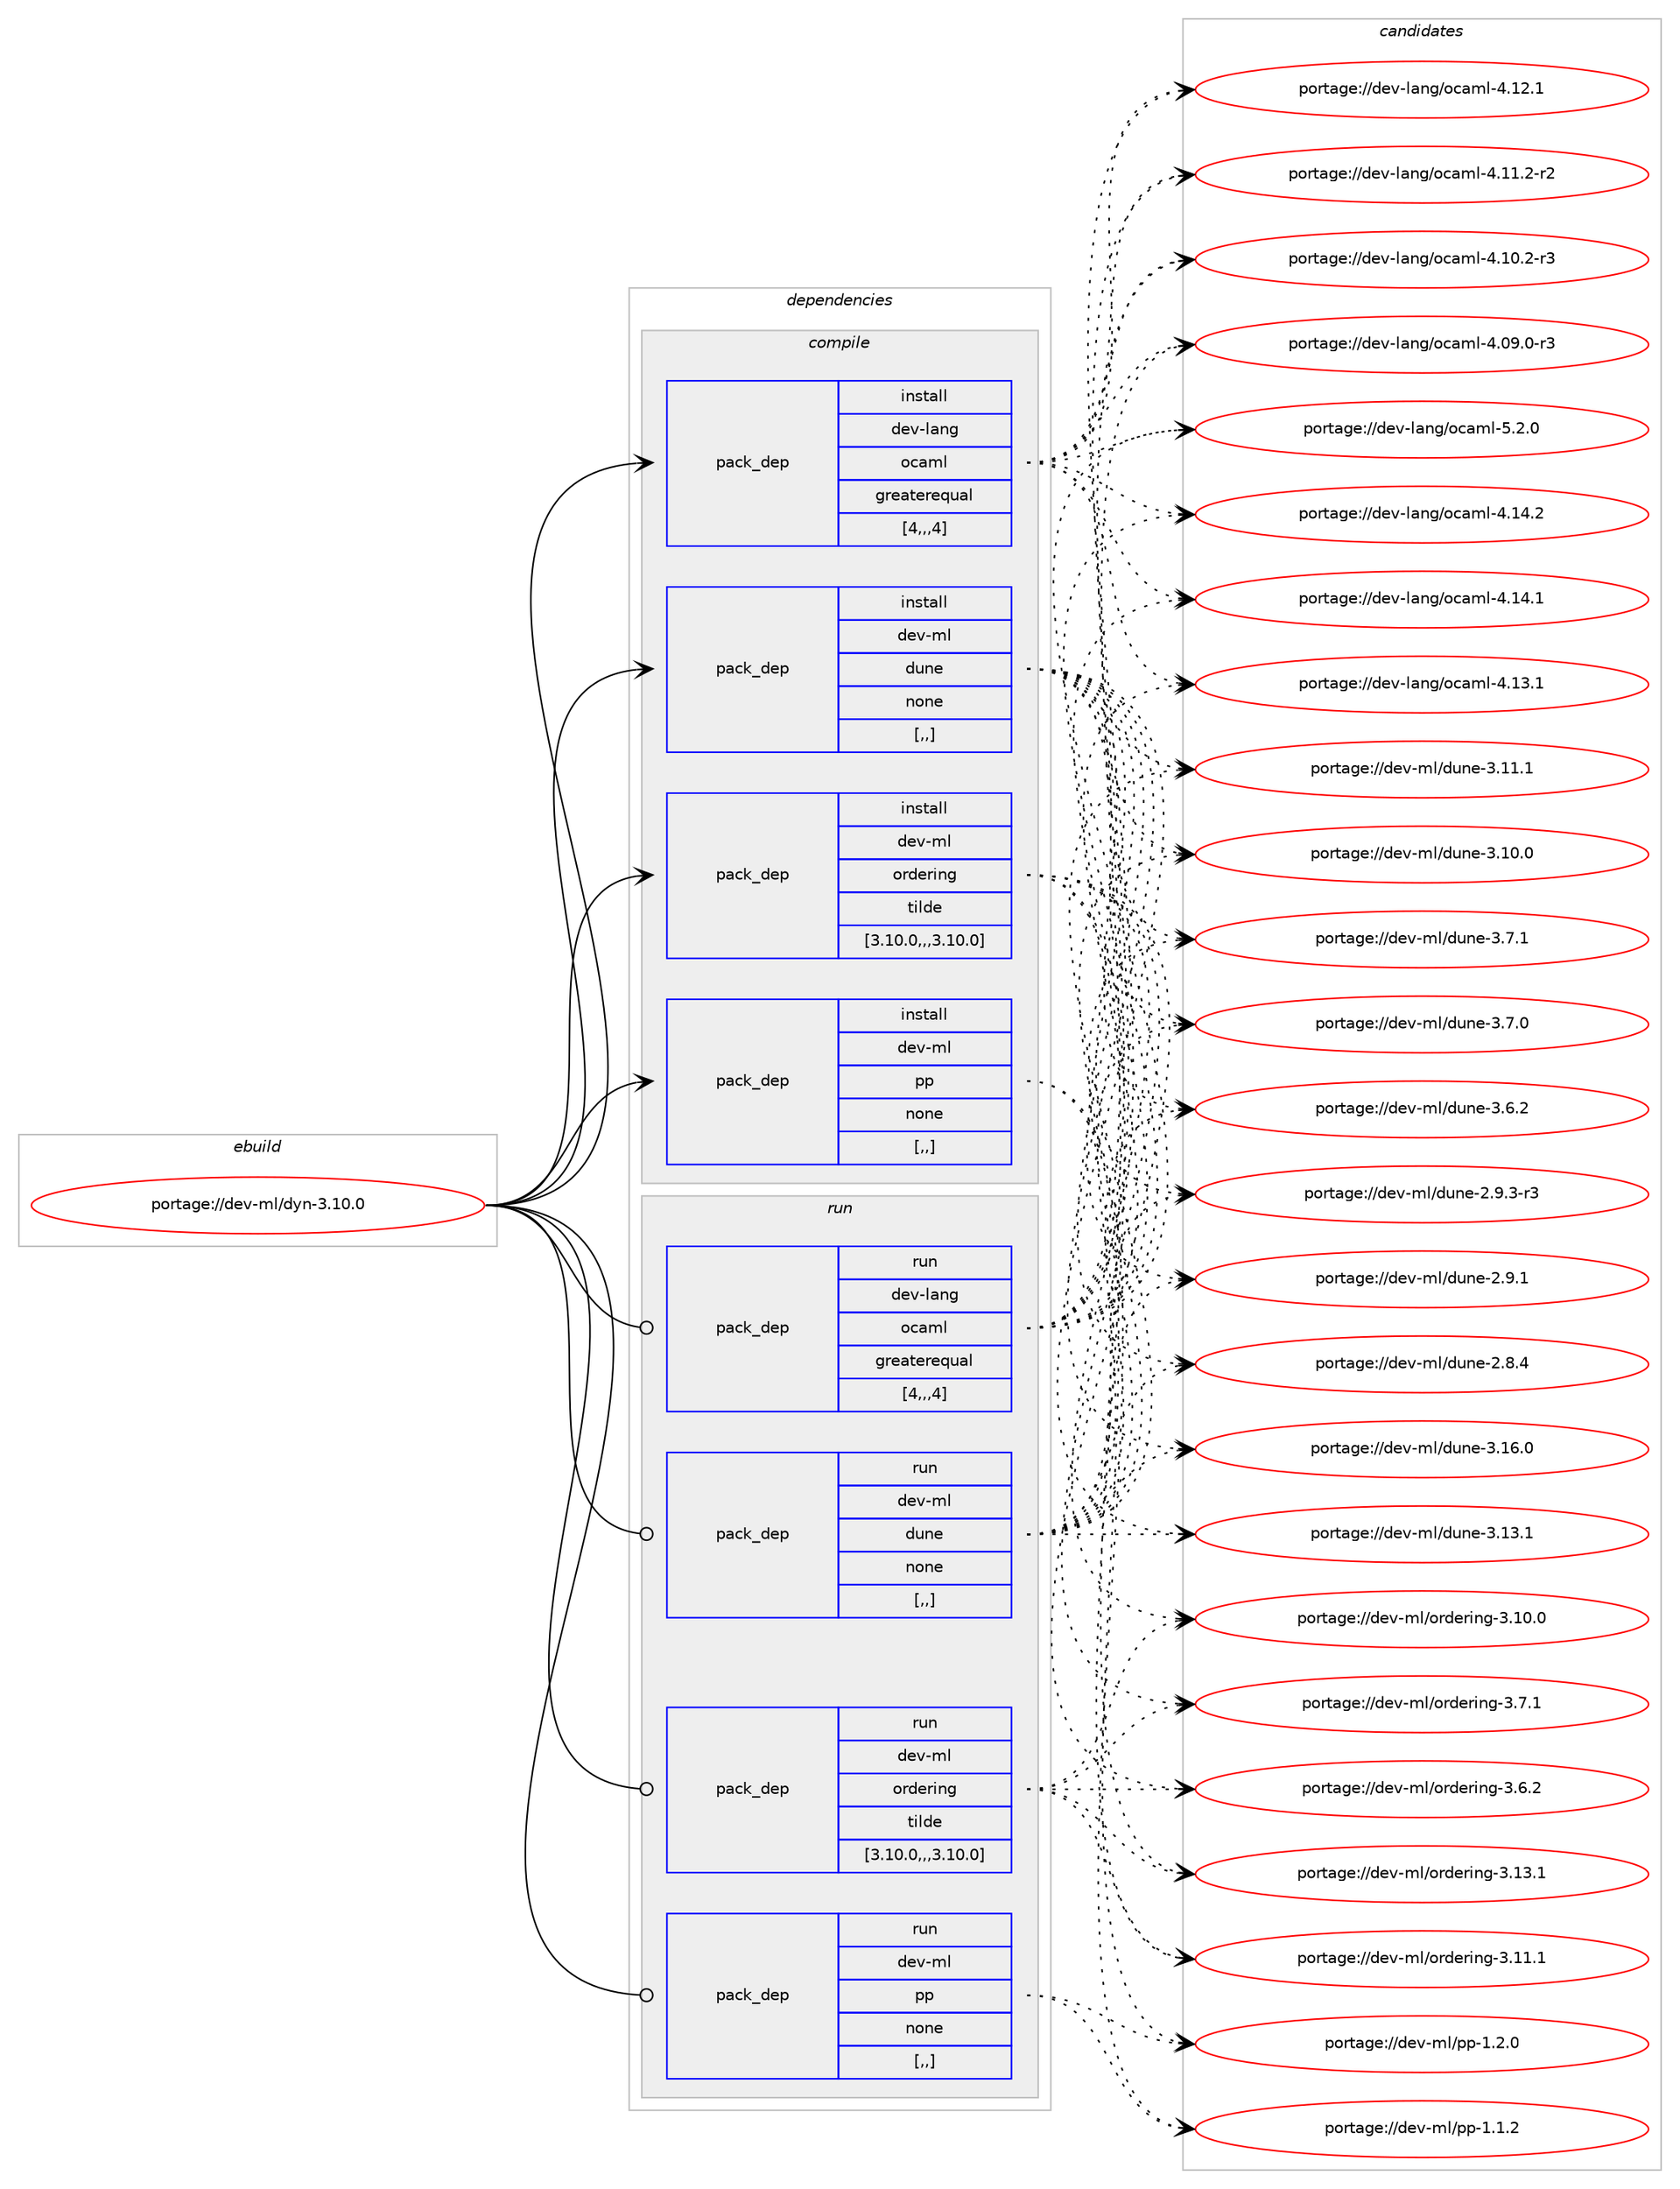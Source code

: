 digraph prolog {

# *************
# Graph options
# *************

newrank=true;
concentrate=true;
compound=true;
graph [rankdir=LR,fontname=Helvetica,fontsize=10,ranksep=1.5];#, ranksep=2.5, nodesep=0.2];
edge  [arrowhead=vee];
node  [fontname=Helvetica,fontsize=10];

# **********
# The ebuild
# **********

subgraph cluster_leftcol {
color=gray;
label=<<i>ebuild</i>>;
id [label="portage://dev-ml/dyn-3.10.0", color=red, width=4, href="../dev-ml/dyn-3.10.0.svg"];
}

# ****************
# The dependencies
# ****************

subgraph cluster_midcol {
color=gray;
label=<<i>dependencies</i>>;
subgraph cluster_compile {
fillcolor="#eeeeee";
style=filled;
label=<<i>compile</i>>;
subgraph pack88779 {
dependency119301 [label=<<TABLE BORDER="0" CELLBORDER="1" CELLSPACING="0" CELLPADDING="4" WIDTH="220"><TR><TD ROWSPAN="6" CELLPADDING="30">pack_dep</TD></TR><TR><TD WIDTH="110">install</TD></TR><TR><TD>dev-lang</TD></TR><TR><TD>ocaml</TD></TR><TR><TD>greaterequal</TD></TR><TR><TD>[4,,,4]</TD></TR></TABLE>>, shape=none, color=blue];
}
id:e -> dependency119301:w [weight=20,style="solid",arrowhead="vee"];
subgraph pack88780 {
dependency119302 [label=<<TABLE BORDER="0" CELLBORDER="1" CELLSPACING="0" CELLPADDING="4" WIDTH="220"><TR><TD ROWSPAN="6" CELLPADDING="30">pack_dep</TD></TR><TR><TD WIDTH="110">install</TD></TR><TR><TD>dev-ml</TD></TR><TR><TD>dune</TD></TR><TR><TD>none</TD></TR><TR><TD>[,,]</TD></TR></TABLE>>, shape=none, color=blue];
}
id:e -> dependency119302:w [weight=20,style="solid",arrowhead="vee"];
subgraph pack88781 {
dependency119303 [label=<<TABLE BORDER="0" CELLBORDER="1" CELLSPACING="0" CELLPADDING="4" WIDTH="220"><TR><TD ROWSPAN="6" CELLPADDING="30">pack_dep</TD></TR><TR><TD WIDTH="110">install</TD></TR><TR><TD>dev-ml</TD></TR><TR><TD>ordering</TD></TR><TR><TD>tilde</TD></TR><TR><TD>[3.10.0,,,3.10.0]</TD></TR></TABLE>>, shape=none, color=blue];
}
id:e -> dependency119303:w [weight=20,style="solid",arrowhead="vee"];
subgraph pack88782 {
dependency119304 [label=<<TABLE BORDER="0" CELLBORDER="1" CELLSPACING="0" CELLPADDING="4" WIDTH="220"><TR><TD ROWSPAN="6" CELLPADDING="30">pack_dep</TD></TR><TR><TD WIDTH="110">install</TD></TR><TR><TD>dev-ml</TD></TR><TR><TD>pp</TD></TR><TR><TD>none</TD></TR><TR><TD>[,,]</TD></TR></TABLE>>, shape=none, color=blue];
}
id:e -> dependency119304:w [weight=20,style="solid",arrowhead="vee"];
}
subgraph cluster_compileandrun {
fillcolor="#eeeeee";
style=filled;
label=<<i>compile and run</i>>;
}
subgraph cluster_run {
fillcolor="#eeeeee";
style=filled;
label=<<i>run</i>>;
subgraph pack88783 {
dependency119305 [label=<<TABLE BORDER="0" CELLBORDER="1" CELLSPACING="0" CELLPADDING="4" WIDTH="220"><TR><TD ROWSPAN="6" CELLPADDING="30">pack_dep</TD></TR><TR><TD WIDTH="110">run</TD></TR><TR><TD>dev-lang</TD></TR><TR><TD>ocaml</TD></TR><TR><TD>greaterequal</TD></TR><TR><TD>[4,,,4]</TD></TR></TABLE>>, shape=none, color=blue];
}
id:e -> dependency119305:w [weight=20,style="solid",arrowhead="odot"];
subgraph pack88784 {
dependency119306 [label=<<TABLE BORDER="0" CELLBORDER="1" CELLSPACING="0" CELLPADDING="4" WIDTH="220"><TR><TD ROWSPAN="6" CELLPADDING="30">pack_dep</TD></TR><TR><TD WIDTH="110">run</TD></TR><TR><TD>dev-ml</TD></TR><TR><TD>dune</TD></TR><TR><TD>none</TD></TR><TR><TD>[,,]</TD></TR></TABLE>>, shape=none, color=blue];
}
id:e -> dependency119306:w [weight=20,style="solid",arrowhead="odot"];
subgraph pack88785 {
dependency119307 [label=<<TABLE BORDER="0" CELLBORDER="1" CELLSPACING="0" CELLPADDING="4" WIDTH="220"><TR><TD ROWSPAN="6" CELLPADDING="30">pack_dep</TD></TR><TR><TD WIDTH="110">run</TD></TR><TR><TD>dev-ml</TD></TR><TR><TD>ordering</TD></TR><TR><TD>tilde</TD></TR><TR><TD>[3.10.0,,,3.10.0]</TD></TR></TABLE>>, shape=none, color=blue];
}
id:e -> dependency119307:w [weight=20,style="solid",arrowhead="odot"];
subgraph pack88786 {
dependency119308 [label=<<TABLE BORDER="0" CELLBORDER="1" CELLSPACING="0" CELLPADDING="4" WIDTH="220"><TR><TD ROWSPAN="6" CELLPADDING="30">pack_dep</TD></TR><TR><TD WIDTH="110">run</TD></TR><TR><TD>dev-ml</TD></TR><TR><TD>pp</TD></TR><TR><TD>none</TD></TR><TR><TD>[,,]</TD></TR></TABLE>>, shape=none, color=blue];
}
id:e -> dependency119308:w [weight=20,style="solid",arrowhead="odot"];
}
}

# **************
# The candidates
# **************

subgraph cluster_choices {
rank=same;
color=gray;
label=<<i>candidates</i>>;

subgraph choice88779 {
color=black;
nodesep=1;
choice1001011184510897110103471119997109108455346504648 [label="portage://dev-lang/ocaml-5.2.0", color=red, width=4,href="../dev-lang/ocaml-5.2.0.svg"];
choice100101118451089711010347111999710910845524649524650 [label="portage://dev-lang/ocaml-4.14.2", color=red, width=4,href="../dev-lang/ocaml-4.14.2.svg"];
choice100101118451089711010347111999710910845524649524649 [label="portage://dev-lang/ocaml-4.14.1", color=red, width=4,href="../dev-lang/ocaml-4.14.1.svg"];
choice100101118451089711010347111999710910845524649514649 [label="portage://dev-lang/ocaml-4.13.1", color=red, width=4,href="../dev-lang/ocaml-4.13.1.svg"];
choice100101118451089711010347111999710910845524649504649 [label="portage://dev-lang/ocaml-4.12.1", color=red, width=4,href="../dev-lang/ocaml-4.12.1.svg"];
choice1001011184510897110103471119997109108455246494946504511450 [label="portage://dev-lang/ocaml-4.11.2-r2", color=red, width=4,href="../dev-lang/ocaml-4.11.2-r2.svg"];
choice1001011184510897110103471119997109108455246494846504511451 [label="portage://dev-lang/ocaml-4.10.2-r3", color=red, width=4,href="../dev-lang/ocaml-4.10.2-r3.svg"];
choice1001011184510897110103471119997109108455246485746484511451 [label="portage://dev-lang/ocaml-4.09.0-r3", color=red, width=4,href="../dev-lang/ocaml-4.09.0-r3.svg"];
dependency119301:e -> choice1001011184510897110103471119997109108455346504648:w [style=dotted,weight="100"];
dependency119301:e -> choice100101118451089711010347111999710910845524649524650:w [style=dotted,weight="100"];
dependency119301:e -> choice100101118451089711010347111999710910845524649524649:w [style=dotted,weight="100"];
dependency119301:e -> choice100101118451089711010347111999710910845524649514649:w [style=dotted,weight="100"];
dependency119301:e -> choice100101118451089711010347111999710910845524649504649:w [style=dotted,weight="100"];
dependency119301:e -> choice1001011184510897110103471119997109108455246494946504511450:w [style=dotted,weight="100"];
dependency119301:e -> choice1001011184510897110103471119997109108455246494846504511451:w [style=dotted,weight="100"];
dependency119301:e -> choice1001011184510897110103471119997109108455246485746484511451:w [style=dotted,weight="100"];
}
subgraph choice88780 {
color=black;
nodesep=1;
choice100101118451091084710011711010145514649544648 [label="portage://dev-ml/dune-3.16.0", color=red, width=4,href="../dev-ml/dune-3.16.0.svg"];
choice100101118451091084710011711010145514649514649 [label="portage://dev-ml/dune-3.13.1", color=red, width=4,href="../dev-ml/dune-3.13.1.svg"];
choice100101118451091084710011711010145514649494649 [label="portage://dev-ml/dune-3.11.1", color=red, width=4,href="../dev-ml/dune-3.11.1.svg"];
choice100101118451091084710011711010145514649484648 [label="portage://dev-ml/dune-3.10.0", color=red, width=4,href="../dev-ml/dune-3.10.0.svg"];
choice1001011184510910847100117110101455146554649 [label="portage://dev-ml/dune-3.7.1", color=red, width=4,href="../dev-ml/dune-3.7.1.svg"];
choice1001011184510910847100117110101455146554648 [label="portage://dev-ml/dune-3.7.0", color=red, width=4,href="../dev-ml/dune-3.7.0.svg"];
choice1001011184510910847100117110101455146544650 [label="portage://dev-ml/dune-3.6.2", color=red, width=4,href="../dev-ml/dune-3.6.2.svg"];
choice10010111845109108471001171101014550465746514511451 [label="portage://dev-ml/dune-2.9.3-r3", color=red, width=4,href="../dev-ml/dune-2.9.3-r3.svg"];
choice1001011184510910847100117110101455046574649 [label="portage://dev-ml/dune-2.9.1", color=red, width=4,href="../dev-ml/dune-2.9.1.svg"];
choice1001011184510910847100117110101455046564652 [label="portage://dev-ml/dune-2.8.4", color=red, width=4,href="../dev-ml/dune-2.8.4.svg"];
dependency119302:e -> choice100101118451091084710011711010145514649544648:w [style=dotted,weight="100"];
dependency119302:e -> choice100101118451091084710011711010145514649514649:w [style=dotted,weight="100"];
dependency119302:e -> choice100101118451091084710011711010145514649494649:w [style=dotted,weight="100"];
dependency119302:e -> choice100101118451091084710011711010145514649484648:w [style=dotted,weight="100"];
dependency119302:e -> choice1001011184510910847100117110101455146554649:w [style=dotted,weight="100"];
dependency119302:e -> choice1001011184510910847100117110101455146554648:w [style=dotted,weight="100"];
dependency119302:e -> choice1001011184510910847100117110101455146544650:w [style=dotted,weight="100"];
dependency119302:e -> choice10010111845109108471001171101014550465746514511451:w [style=dotted,weight="100"];
dependency119302:e -> choice1001011184510910847100117110101455046574649:w [style=dotted,weight="100"];
dependency119302:e -> choice1001011184510910847100117110101455046564652:w [style=dotted,weight="100"];
}
subgraph choice88781 {
color=black;
nodesep=1;
choice100101118451091084711111410010111410511010345514649514649 [label="portage://dev-ml/ordering-3.13.1", color=red, width=4,href="../dev-ml/ordering-3.13.1.svg"];
choice100101118451091084711111410010111410511010345514649494649 [label="portage://dev-ml/ordering-3.11.1", color=red, width=4,href="../dev-ml/ordering-3.11.1.svg"];
choice100101118451091084711111410010111410511010345514649484648 [label="portage://dev-ml/ordering-3.10.0", color=red, width=4,href="../dev-ml/ordering-3.10.0.svg"];
choice1001011184510910847111114100101114105110103455146554649 [label="portage://dev-ml/ordering-3.7.1", color=red, width=4,href="../dev-ml/ordering-3.7.1.svg"];
choice1001011184510910847111114100101114105110103455146544650 [label="portage://dev-ml/ordering-3.6.2", color=red, width=4,href="../dev-ml/ordering-3.6.2.svg"];
dependency119303:e -> choice100101118451091084711111410010111410511010345514649514649:w [style=dotted,weight="100"];
dependency119303:e -> choice100101118451091084711111410010111410511010345514649494649:w [style=dotted,weight="100"];
dependency119303:e -> choice100101118451091084711111410010111410511010345514649484648:w [style=dotted,weight="100"];
dependency119303:e -> choice1001011184510910847111114100101114105110103455146554649:w [style=dotted,weight="100"];
dependency119303:e -> choice1001011184510910847111114100101114105110103455146544650:w [style=dotted,weight="100"];
}
subgraph choice88782 {
color=black;
nodesep=1;
choice1001011184510910847112112454946504648 [label="portage://dev-ml/pp-1.2.0", color=red, width=4,href="../dev-ml/pp-1.2.0.svg"];
choice1001011184510910847112112454946494650 [label="portage://dev-ml/pp-1.1.2", color=red, width=4,href="../dev-ml/pp-1.1.2.svg"];
dependency119304:e -> choice1001011184510910847112112454946504648:w [style=dotted,weight="100"];
dependency119304:e -> choice1001011184510910847112112454946494650:w [style=dotted,weight="100"];
}
subgraph choice88783 {
color=black;
nodesep=1;
choice1001011184510897110103471119997109108455346504648 [label="portage://dev-lang/ocaml-5.2.0", color=red, width=4,href="../dev-lang/ocaml-5.2.0.svg"];
choice100101118451089711010347111999710910845524649524650 [label="portage://dev-lang/ocaml-4.14.2", color=red, width=4,href="../dev-lang/ocaml-4.14.2.svg"];
choice100101118451089711010347111999710910845524649524649 [label="portage://dev-lang/ocaml-4.14.1", color=red, width=4,href="../dev-lang/ocaml-4.14.1.svg"];
choice100101118451089711010347111999710910845524649514649 [label="portage://dev-lang/ocaml-4.13.1", color=red, width=4,href="../dev-lang/ocaml-4.13.1.svg"];
choice100101118451089711010347111999710910845524649504649 [label="portage://dev-lang/ocaml-4.12.1", color=red, width=4,href="../dev-lang/ocaml-4.12.1.svg"];
choice1001011184510897110103471119997109108455246494946504511450 [label="portage://dev-lang/ocaml-4.11.2-r2", color=red, width=4,href="../dev-lang/ocaml-4.11.2-r2.svg"];
choice1001011184510897110103471119997109108455246494846504511451 [label="portage://dev-lang/ocaml-4.10.2-r3", color=red, width=4,href="../dev-lang/ocaml-4.10.2-r3.svg"];
choice1001011184510897110103471119997109108455246485746484511451 [label="portage://dev-lang/ocaml-4.09.0-r3", color=red, width=4,href="../dev-lang/ocaml-4.09.0-r3.svg"];
dependency119305:e -> choice1001011184510897110103471119997109108455346504648:w [style=dotted,weight="100"];
dependency119305:e -> choice100101118451089711010347111999710910845524649524650:w [style=dotted,weight="100"];
dependency119305:e -> choice100101118451089711010347111999710910845524649524649:w [style=dotted,weight="100"];
dependency119305:e -> choice100101118451089711010347111999710910845524649514649:w [style=dotted,weight="100"];
dependency119305:e -> choice100101118451089711010347111999710910845524649504649:w [style=dotted,weight="100"];
dependency119305:e -> choice1001011184510897110103471119997109108455246494946504511450:w [style=dotted,weight="100"];
dependency119305:e -> choice1001011184510897110103471119997109108455246494846504511451:w [style=dotted,weight="100"];
dependency119305:e -> choice1001011184510897110103471119997109108455246485746484511451:w [style=dotted,weight="100"];
}
subgraph choice88784 {
color=black;
nodesep=1;
choice100101118451091084710011711010145514649544648 [label="portage://dev-ml/dune-3.16.0", color=red, width=4,href="../dev-ml/dune-3.16.0.svg"];
choice100101118451091084710011711010145514649514649 [label="portage://dev-ml/dune-3.13.1", color=red, width=4,href="../dev-ml/dune-3.13.1.svg"];
choice100101118451091084710011711010145514649494649 [label="portage://dev-ml/dune-3.11.1", color=red, width=4,href="../dev-ml/dune-3.11.1.svg"];
choice100101118451091084710011711010145514649484648 [label="portage://dev-ml/dune-3.10.0", color=red, width=4,href="../dev-ml/dune-3.10.0.svg"];
choice1001011184510910847100117110101455146554649 [label="portage://dev-ml/dune-3.7.1", color=red, width=4,href="../dev-ml/dune-3.7.1.svg"];
choice1001011184510910847100117110101455146554648 [label="portage://dev-ml/dune-3.7.0", color=red, width=4,href="../dev-ml/dune-3.7.0.svg"];
choice1001011184510910847100117110101455146544650 [label="portage://dev-ml/dune-3.6.2", color=red, width=4,href="../dev-ml/dune-3.6.2.svg"];
choice10010111845109108471001171101014550465746514511451 [label="portage://dev-ml/dune-2.9.3-r3", color=red, width=4,href="../dev-ml/dune-2.9.3-r3.svg"];
choice1001011184510910847100117110101455046574649 [label="portage://dev-ml/dune-2.9.1", color=red, width=4,href="../dev-ml/dune-2.9.1.svg"];
choice1001011184510910847100117110101455046564652 [label="portage://dev-ml/dune-2.8.4", color=red, width=4,href="../dev-ml/dune-2.8.4.svg"];
dependency119306:e -> choice100101118451091084710011711010145514649544648:w [style=dotted,weight="100"];
dependency119306:e -> choice100101118451091084710011711010145514649514649:w [style=dotted,weight="100"];
dependency119306:e -> choice100101118451091084710011711010145514649494649:w [style=dotted,weight="100"];
dependency119306:e -> choice100101118451091084710011711010145514649484648:w [style=dotted,weight="100"];
dependency119306:e -> choice1001011184510910847100117110101455146554649:w [style=dotted,weight="100"];
dependency119306:e -> choice1001011184510910847100117110101455146554648:w [style=dotted,weight="100"];
dependency119306:e -> choice1001011184510910847100117110101455146544650:w [style=dotted,weight="100"];
dependency119306:e -> choice10010111845109108471001171101014550465746514511451:w [style=dotted,weight="100"];
dependency119306:e -> choice1001011184510910847100117110101455046574649:w [style=dotted,weight="100"];
dependency119306:e -> choice1001011184510910847100117110101455046564652:w [style=dotted,weight="100"];
}
subgraph choice88785 {
color=black;
nodesep=1;
choice100101118451091084711111410010111410511010345514649514649 [label="portage://dev-ml/ordering-3.13.1", color=red, width=4,href="../dev-ml/ordering-3.13.1.svg"];
choice100101118451091084711111410010111410511010345514649494649 [label="portage://dev-ml/ordering-3.11.1", color=red, width=4,href="../dev-ml/ordering-3.11.1.svg"];
choice100101118451091084711111410010111410511010345514649484648 [label="portage://dev-ml/ordering-3.10.0", color=red, width=4,href="../dev-ml/ordering-3.10.0.svg"];
choice1001011184510910847111114100101114105110103455146554649 [label="portage://dev-ml/ordering-3.7.1", color=red, width=4,href="../dev-ml/ordering-3.7.1.svg"];
choice1001011184510910847111114100101114105110103455146544650 [label="portage://dev-ml/ordering-3.6.2", color=red, width=4,href="../dev-ml/ordering-3.6.2.svg"];
dependency119307:e -> choice100101118451091084711111410010111410511010345514649514649:w [style=dotted,weight="100"];
dependency119307:e -> choice100101118451091084711111410010111410511010345514649494649:w [style=dotted,weight="100"];
dependency119307:e -> choice100101118451091084711111410010111410511010345514649484648:w [style=dotted,weight="100"];
dependency119307:e -> choice1001011184510910847111114100101114105110103455146554649:w [style=dotted,weight="100"];
dependency119307:e -> choice1001011184510910847111114100101114105110103455146544650:w [style=dotted,weight="100"];
}
subgraph choice88786 {
color=black;
nodesep=1;
choice1001011184510910847112112454946504648 [label="portage://dev-ml/pp-1.2.0", color=red, width=4,href="../dev-ml/pp-1.2.0.svg"];
choice1001011184510910847112112454946494650 [label="portage://dev-ml/pp-1.1.2", color=red, width=4,href="../dev-ml/pp-1.1.2.svg"];
dependency119308:e -> choice1001011184510910847112112454946504648:w [style=dotted,weight="100"];
dependency119308:e -> choice1001011184510910847112112454946494650:w [style=dotted,weight="100"];
}
}

}
